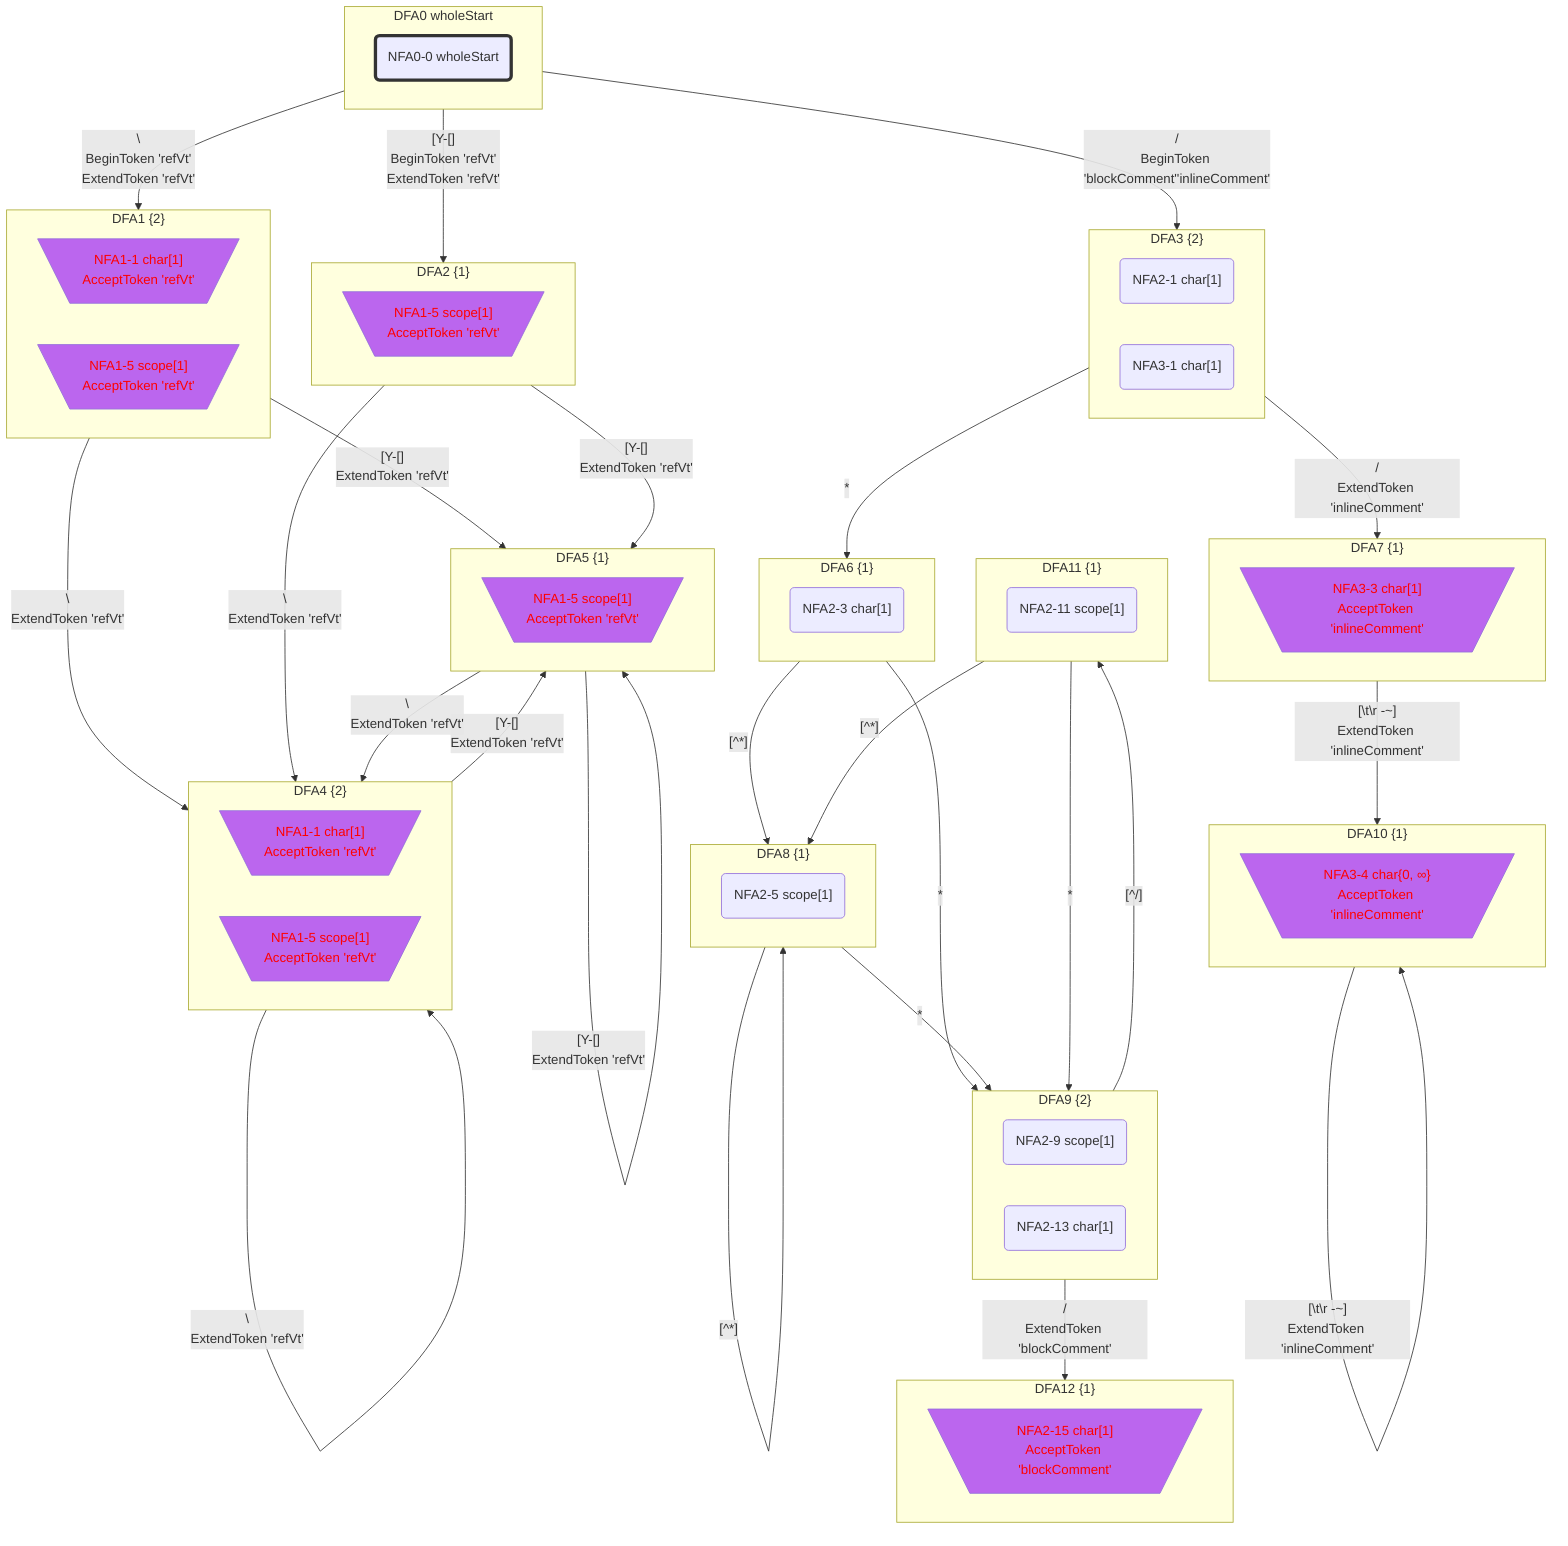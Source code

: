 flowchart
classDef c0001 color:#FF0000;
classDef c0010 stroke-dasharray: 10 10;
classDef c0011 stroke-dasharray: 10 10,color:#FF0000;
classDef c0100 fill:#BB66EE;
classDef c0101 fill:#BB66EE,color:#FF0000;
classDef c0110 fill:#BB66EE,stroke-dasharray: 10 10;
classDef c0111 fill:#BB66EE,stroke-dasharray: 10 10,color:#FF0000;
classDef c1000 stroke:#333,stroke-width:4px;
classDef c1001 stroke:#333,stroke-width:4px,color:#FF0000;
classDef c1010 stroke:#333,stroke-width:4px,stroke-dasharray: 10 10;
classDef c1011 stroke:#333,stroke-width:4px,stroke-dasharray: 10 10,color:#FF0000;
classDef c1100 stroke:#333,stroke-width:4px,fill:#BB66EE;
classDef c1101 stroke:#333,stroke-width:4px,fill:#BB66EE,color:#FF0000;
classDef c1110 stroke:#333,stroke-width:4px,fill:#BB66EE,stroke-dasharray: 10 10;
classDef c1111 stroke:#333,stroke-width:4px,fill:#BB66EE,stroke-dasharray: 10 10,color:#FF0000;
subgraph DFA0_909752378["DFA0 wholeStart"]
NFA0_0_57249620_0("NFA0-0 wholeStart")
class NFA0_0_57249620_0 c1000;
end
class DFA0_909752378 c1000;
subgraph DFA1_1558677976["DFA1 {2}"]
NFA1_1_43643771_1[\"NFA1-1 char[1]
AcceptToken 'refVt'"/]
class NFA1_1_43643771_1 c0101;
NFA1_5_45484537_2[\"NFA1-5 scope[1]
AcceptToken 'refVt'"/]
class NFA1_5_45484537_2 c0101;
end
class DFA1_1558677976 c0101;
subgraph DFA2_-1584841839["DFA2 {1}"]
NFA1_5_45484537_3[\"NFA1-5 scope[1]
AcceptToken 'refVt'"/]
class NFA1_5_45484537_3 c0101;
end
class DFA2_-1584841839 c0101;
subgraph DFA3_-8839222["DFA3 {2}"]
NFA2_1_6707649_4("NFA2-1 char[1]")
NFA3_1_60368847_5("NFA3-1 char[1]")
end
subgraph DFA4_2050087193["DFA4 {2}"]
NFA1_1_6448715_6[\"NFA1-1 char[1]
AcceptToken 'refVt'"/]
class NFA1_1_6448715_6 c0101;
NFA1_5_58038438_7[\"NFA1-5 scope[1]
AcceptToken 'refVt'"/]
class NFA1_5_58038438_7 c0101;
end
class DFA4_2050087193 c0101;
subgraph DFA5_-204658626["DFA5 {1}"]
NFA1_5_58038438_8[\"NFA1-5 scope[1]
AcceptToken 'refVt'"/]
class NFA1_5_58038438_8 c0101;
end
class DFA5_-204658626 c0101;
subgraph DFA6_-908896648["DFA6 {1}"]
NFA2_3_3493029_9("NFA2-3 char[1]")
end
subgraph DFA7_10311414["DFA7 {1}"]
NFA3_3_52583897_10[\"NFA3-3 char[1]
AcceptToken 'inlineComment'"/]
class NFA3_3_52583897_10 c0101;
end
class DFA7_10311414 c0101;
subgraph DFA8_660092950["DFA8 {1}"]
NFA2_5_14499957_11("NFA2-5 scope[1]")
end
subgraph DFA9_1664463598["DFA9 {2}"]
NFA2_9_31437268_12("NFA2-9 scope[1]")
NFA2_13_63390755_13("NFA2-13 char[1]")
end
subgraph DFA10_-1613046517["DFA10 {1}"]
NFA3_4_33645886_14[\"NFA3-4 char{0, ∞}
AcceptToken 'inlineComment'"/]
class NFA3_4_33645886_14 c0101;
end
class DFA10_-1613046517 c0101;
subgraph DFA11_1311422151["DFA11 {1}"]
NFA2_11_40962215_15("NFA2-11 scope[1]")
end
subgraph DFA12_889295564["DFA12 {1}"]
NFA2_15_34377519_16[\"NFA2-15 char[1]
AcceptToken 'blockComment'"/]
class NFA2_15_34377519_16 c0101;
end
class DFA12_889295564 c0101;
DFA0_909752378 -->|"#92;
BeginToken 'refVt'
ExtendToken 'refVt'"|DFA1_1558677976
DFA0_909752378 -->|"[Y-[]
BeginToken 'refVt'
ExtendToken 'refVt'"|DFA2_-1584841839
DFA0_909752378 -->|"/
BeginToken 'blockComment''inlineComment'"|DFA3_-8839222
DFA1_1558677976 -->|"#92;
ExtendToken 'refVt'"|DFA4_2050087193
DFA1_1558677976 -->|"[Y-[]
ExtendToken 'refVt'"|DFA5_-204658626
DFA2_-1584841839 -->|"#92;
ExtendToken 'refVt'"|DFA4_2050087193
DFA2_-1584841839 -->|"[Y-[]
ExtendToken 'refVt'"|DFA5_-204658626
DFA3_-8839222 -->|"*"|DFA6_-908896648
DFA3_-8839222 -->|"/
ExtendToken 'inlineComment'"|DFA7_10311414
DFA4_2050087193 -->|"#92;
ExtendToken 'refVt'"|DFA4_2050087193
DFA4_2050087193 -->|"[Y-[]
ExtendToken 'refVt'"|DFA5_-204658626
DFA5_-204658626 -->|"#92;
ExtendToken 'refVt'"|DFA4_2050087193
DFA5_-204658626 -->|"[Y-[]
ExtendToken 'refVt'"|DFA5_-204658626
DFA6_-908896648 -->|"[^*]"|DFA8_660092950
DFA6_-908896648 -->|"*"|DFA9_1664463598
DFA7_10311414 -->|"[#92;t#92;r#32;-~]
ExtendToken 'inlineComment'"|DFA10_-1613046517
DFA8_660092950 -->|"[^*]"|DFA8_660092950
DFA8_660092950 -->|"*"|DFA9_1664463598
DFA9_1664463598 -->|"[^/]"|DFA11_1311422151
DFA9_1664463598 -->|"/
ExtendToken 'blockComment'"|DFA12_889295564
DFA10_-1613046517 -->|"[#92;t#92;r#32;-~]
ExtendToken 'inlineComment'"|DFA10_-1613046517
DFA11_1311422151 -->|"[^*]"|DFA8_660092950
DFA11_1311422151 -->|"*"|DFA9_1664463598